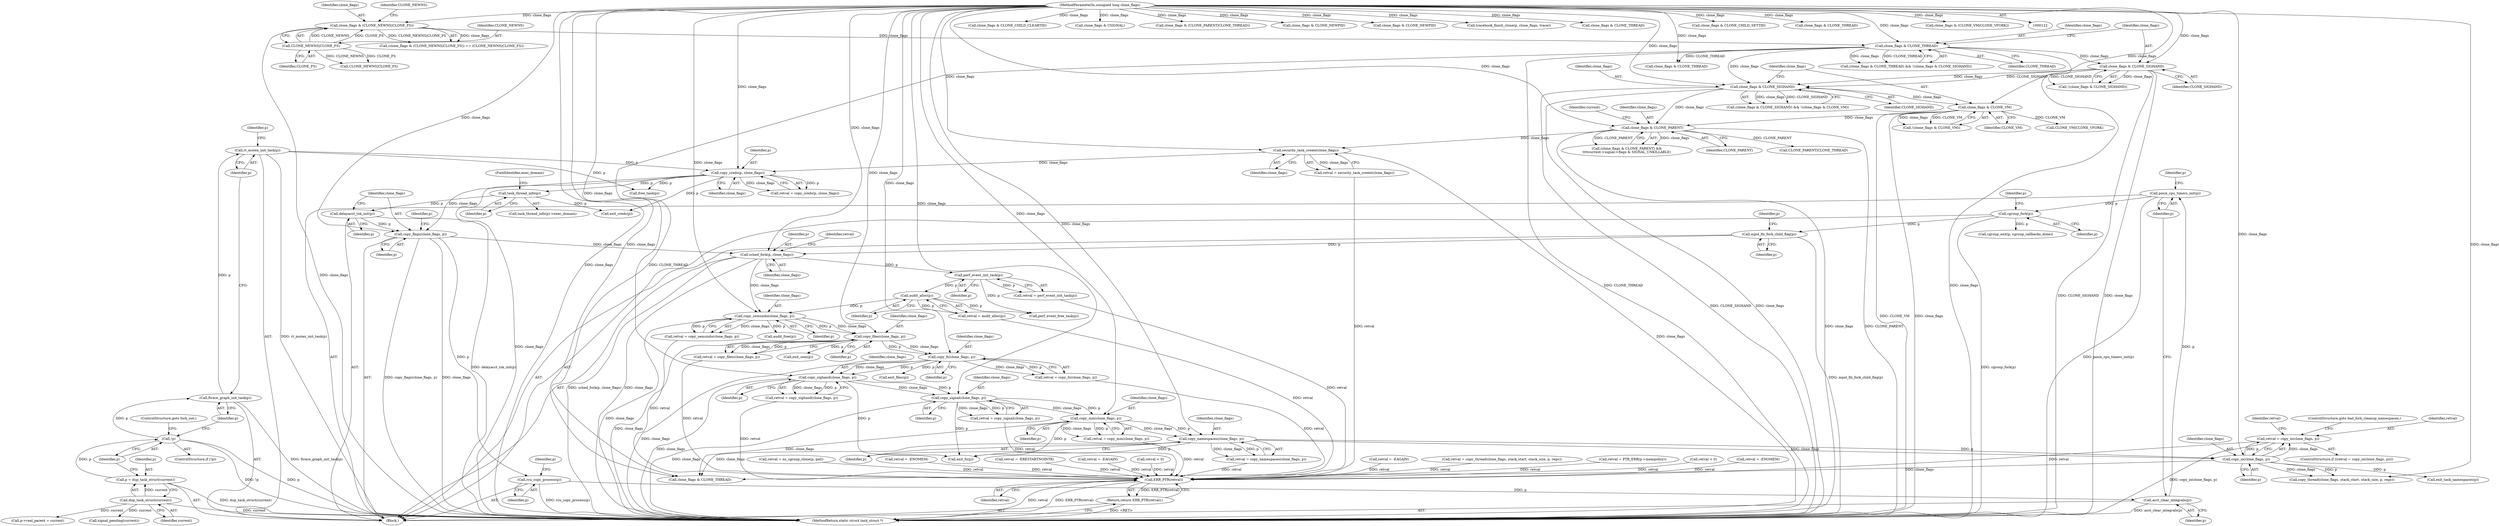 digraph "0_linux_b69f2292063d2caf37ca9aec7d63ded203701bf3_1@API" {
"1000609" [label="(Call,retval = copy_io(clone_flags, p))"];
"1000611" [label="(Call,copy_io(clone_flags, p))"];
"1000604" [label="(Call,copy_namespaces(clone_flags, p))"];
"1000597" [label="(Call,copy_mm(clone_flags, p))"];
"1000590" [label="(Call,copy_signal(clone_flags, p))"];
"1000583" [label="(Call,copy_sighand(clone_flags, p))"];
"1000576" [label="(Call,copy_fs(clone_flags, p))"];
"1000569" [label="(Call,copy_files(clone_flags, p))"];
"1000562" [label="(Call,copy_semundo(clone_flags, p))"];
"1000543" [label="(Call,sched_fork(p, clone_flags))"];
"1000446" [label="(Call,mpol_fix_fork_child_flag(p))"];
"1000418" [label="(Call,cgroup_fork(p))"];
"1000383" [label="(Call,posix_cpu_timers_init(p))"];
"1000381" [label="(Call,acct_clear_integrals(p))"];
"1000317" [label="(Call,rcu_copy_process(p))"];
"1000304" [label="(Call,copy_flags(clone_flags, p))"];
"1000270" [label="(Call,copy_creds(p, clone_flags))"];
"1000214" [label="(Call,rt_mutex_init_task(p))"];
"1000212" [label="(Call,ftrace_graph_init_task(p))"];
"1000209" [label="(Call,!p)"];
"1000204" [label="(Call,p = dup_task_struct(current))"];
"1000206" [label="(Call,dup_task_struct(current))"];
"1000195" [label="(Call,security_task_create(clone_flags))"];
"1000179" [label="(Call,clone_flags & CLONE_PARENT)"];
"1000166" [label="(Call,clone_flags & CLONE_SIGHAND)"];
"1000157" [label="(Call,clone_flags & CLONE_SIGHAND)"];
"1000153" [label="(Call,clone_flags & CLONE_THREAD)"];
"1000139" [label="(Call,clone_flags & (CLONE_NEWNS|CLONE_FS))"];
"1000123" [label="(MethodParameterIn,unsigned long clone_flags)"];
"1000141" [label="(Call,CLONE_NEWNS|CLONE_FS)"];
"1000170" [label="(Call,clone_flags & CLONE_VM)"];
"1000302" [label="(Call,delayacct_tsk_init(p))"];
"1000292" [label="(Call,task_thread_info(p))"];
"1000556" [label="(Call,audit_alloc(p))"];
"1000548" [label="(Call,perf_event_init_task(p))"];
"1001147" [label="(Call,ERR_PTR(retval))"];
"1001146" [label="(Return,return ERR_PTR(retval);)"];
"1001105" [label="(Call,exit_sem(p))"];
"1000204" [label="(Call,p = dup_task_struct(current))"];
"1000576" [label="(Call,copy_fs(clone_flags, p))"];
"1000226" [label="(Call,retval = -EAGAIN)"];
"1000544" [label="(Identifier,p)"];
"1000597" [label="(Call,copy_mm(clone_flags, p))"];
"1000722" [label="(Call,clone_flags & CLONE_CHILD_CLEARTID)"];
"1000166" [label="(Call,clone_flags & CLONE_SIGHAND)"];
"1000567" [label="(Call,retval = copy_files(clone_flags, p))"];
"1001146" [label="(Return,return ERR_PTR(retval);)"];
"1000604" [label="(Call,copy_namespaces(clone_flags, p))"];
"1000272" [label="(Identifier,clone_flags)"];
"1000547" [label="(Identifier,retval)"];
"1000609" [label="(Call,retval = copy_io(clone_flags, p))"];
"1000615" [label="(Call,retval = copy_thread(clone_flags, stack_start, stack_size, p, regs))"];
"1001149" [label="(MethodReturn,static struct task_struct *)"];
"1000302" [label="(Call,delayacct_tsk_init(p))"];
"1000548" [label="(Call,perf_event_init_task(p))"];
"1000213" [label="(Identifier,p)"];
"1000782" [label="(Call,clone_flags & CSIGNAL)"];
"1001147" [label="(Call,ERR_PTR(retval))"];
"1000139" [label="(Call,clone_flags & (CLONE_NEWNS|CLONE_FS))"];
"1000849" [label="(Call,clone_flags & (CLONE_PARENT|CLONE_THREAD))"];
"1000180" [label="(Identifier,clone_flags)"];
"1000450" [label="(Identifier,p)"];
"1001148" [label="(Identifier,retval)"];
"1000268" [label="(Call,retval = copy_creds(p, clone_flags))"];
"1000434" [label="(Call,retval = PTR_ERR(p->mempolicy))"];
"1000612" [label="(Identifier,clone_flags)"];
"1000973" [label="(Call,clone_flags & CLONE_NEWPID)"];
"1000172" [label="(Identifier,CLONE_VM)"];
"1000179" [label="(Call,clone_flags & CLONE_PARENT)"];
"1000181" [label="(Identifier,CLONE_PARENT)"];
"1000270" [label="(Call,copy_creds(p, clone_flags))"];
"1001140" [label="(Call,exit_creds(p))"];
"1000185" [label="(Identifier,current)"];
"1001102" [label="(Call,exit_files(p))"];
"1000751" [label="(Call,CLONE_VM|CLONE_VFORK)"];
"1000662" [label="(Call,retval < 0)"];
"1000165" [label="(Call,(clone_flags & CLONE_SIGHAND) && !(clone_flags & CLONE_VM))"];
"1000570" [label="(Identifier,clone_flags)"];
"1000560" [label="(Call,retval = copy_semundo(clone_flags, p))"];
"1000209" [label="(Call,!p)"];
"1000649" [label="(Call,clone_flags & CLONE_NEWPID)"];
"1000564" [label="(Identifier,p)"];
"1000592" [label="(Identifier,p)"];
"1000168" [label="(Identifier,CLONE_SIGHAND)"];
"1000123" [label="(MethodParameterIn,unsigned long clone_flags)"];
"1000152" [label="(Call,(clone_flags & CLONE_THREAD) && !(clone_flags & CLONE_SIGHAND))"];
"1000632" [label="(Call,retval = -ENOMEM)"];
"1000381" [label="(Call,acct_clear_integrals(p))"];
"1000212" [label="(Call,ftrace_graph_init_task(p))"];
"1000159" [label="(Identifier,CLONE_SIGHAND)"];
"1000140" [label="(Identifier,clone_flags)"];
"1000699" [label="(Call,retval = ns_cgroup_clone(p, pid))"];
"1000595" [label="(Call,retval = copy_mm(clone_flags, p))"];
"1000418" [label="(Call,cgroup_fork(p))"];
"1000138" [label="(Call,(clone_flags & (CLONE_NEWNS|CLONE_FS)) == (CLONE_NEWNS|CLONE_FS))"];
"1000157" [label="(Call,clone_flags & CLONE_SIGHAND)"];
"1000554" [label="(Call,retval = audit_alloc(p))"];
"1000419" [label="(Identifier,p)"];
"1000144" [label="(Call,CLONE_NEWNS|CLONE_FS)"];
"1000588" [label="(Call,retval = copy_signal(clone_flags, p))"];
"1001111" [label="(Call,perf_event_free_task(p))"];
"1000577" [label="(Identifier,clone_flags)"];
"1000571" [label="(Identifier,p)"];
"1000964" [label="(Call,tracehook_finish_clone(p, clone_flags, trace))"];
"1000382" [label="(Identifier,p)"];
"1000384" [label="(Identifier,p)"];
"1000387" [label="(Identifier,p)"];
"1000306" [label="(Identifier,p)"];
"1000446" [label="(Call,mpol_fix_fork_child_flag(p))"];
"1000153" [label="(Call,clone_flags & CLONE_THREAD)"];
"1000303" [label="(Identifier,p)"];
"1000543" [label="(Call,sched_fork(p, clone_flags))"];
"1001072" [label="(Call,exit_task_namespaces(p))"];
"1000154" [label="(Identifier,clone_flags)"];
"1000892" [label="(Call,signal_pending(current))"];
"1000305" [label="(Identifier,clone_flags)"];
"1000549" [label="(Identifier,p)"];
"1000169" [label="(Call,!(clone_flags & CLONE_VM))"];
"1000143" [label="(Identifier,CLONE_FS)"];
"1000613" [label="(Identifier,p)"];
"1000585" [label="(Identifier,p)"];
"1000777" [label="(Call,clone_flags & CLONE_THREAD)"];
"1000291" [label="(Call,task_thread_info(p)->exec_domain)"];
"1000141" [label="(Call,CLONE_NEWNS|CLONE_FS)"];
"1000200" [label="(Call,retval = -ENOMEM)"];
"1000383" [label="(Call,posix_cpu_timers_init(p))"];
"1000195" [label="(Call,security_task_create(clone_flags))"];
"1000583" [label="(Call,copy_sighand(clone_flags, p))"];
"1000155" [label="(Identifier,CLONE_THREAD)"];
"1000569" [label="(Call,copy_files(clone_flags, p))"];
"1000557" [label="(Identifier,p)"];
"1000447" [label="(Identifier,p)"];
"1000292" [label="(Call,task_thread_info(p))"];
"1000142" [label="(Identifier,CLONE_NEWNS)"];
"1000606" [label="(Identifier,p)"];
"1000211" [label="(ControlStructure,goto fork_out;)"];
"1000318" [label="(Identifier,p)"];
"1000614" [label="(ControlStructure,goto bad_fork_cleanup_namespaces;)"];
"1000170" [label="(Call,clone_flags & CLONE_VM)"];
"1000546" [label="(Call,retval = perf_event_init_task(p))"];
"1000158" [label="(Identifier,clone_flags)"];
"1000196" [label="(Identifier,clone_flags)"];
"1000271" [label="(Identifier,p)"];
"1001099" [label="(Call,exit_fs(p))"];
"1000293" [label="(Identifier,p)"];
"1000545" [label="(Identifier,clone_flags)"];
"1000304" [label="(Call,copy_flags(clone_flags, p))"];
"1001086" [label="(Call,clone_flags & CLONE_THREAD)"];
"1000617" [label="(Call,copy_thread(clone_flags, stack_start, stack_size, p, regs))"];
"1000574" [label="(Call,retval = copy_fs(clone_flags, p))"];
"1001108" [label="(Call,audit_free(p))"];
"1000562" [label="(Call,copy_semundo(clone_flags, p))"];
"1000602" [label="(Call,retval = copy_namespaces(clone_flags, p))"];
"1000563" [label="(Identifier,clone_flags)"];
"1000193" [label="(Call,retval = security_task_create(clone_flags))"];
"1000591" [label="(Identifier,clone_flags)"];
"1000590" [label="(Call,copy_signal(clone_flags, p))"];
"1000207" [label="(Identifier,current)"];
"1000605" [label="(Identifier,clone_flags)"];
"1000294" [label="(FieldIdentifier,exec_domain)"];
"1000610" [label="(Identifier,retval)"];
"1000156" [label="(Call,!(clone_flags & CLONE_SIGHAND))"];
"1000599" [label="(Identifier,p)"];
"1000598" [label="(Identifier,clone_flags)"];
"1000321" [label="(Identifier,p)"];
"1000584" [label="(Identifier,clone_flags)"];
"1000608" [label="(ControlStructure,if ((retval = copy_io(clone_flags, p))))"];
"1000210" [label="(Identifier,p)"];
"1000581" [label="(Call,retval = copy_sighand(clone_flags, p))"];
"1000905" [label="(Call,retval = -ERESTARTNOINTR)"];
"1001143" [label="(Call,free_task(p))"];
"1000712" [label="(Call,clone_flags & CLONE_CHILD_SETTID)"];
"1000851" [label="(Call,CLONE_PARENT|CLONE_THREAD)"];
"1000578" [label="(Identifier,p)"];
"1000911" [label="(Call,clone_flags & CLONE_THREAD)"];
"1000219" [label="(Identifier,p)"];
"1000145" [label="(Identifier,CLONE_NEWNS)"];
"1000871" [label="(Call,p->real_parent = current)"];
"1000171" [label="(Identifier,clone_flags)"];
"1000214" [label="(Call,rt_mutex_init_task(p))"];
"1000178" [label="(Call,(clone_flags & CLONE_PARENT) &&\n\t\t\t\tcurrent->signal->flags & SIGNAL_UNKILLABLE)"];
"1000130" [label="(Block,)"];
"1000205" [label="(Identifier,p)"];
"1000680" [label="(Call,clone_flags & CLONE_THREAD)"];
"1000611" [label="(Call,copy_io(clone_flags, p))"];
"1000616" [label="(Identifier,retval)"];
"1000749" [label="(Call,clone_flags & (CLONE_VM|CLONE_VFORK))"];
"1000215" [label="(Identifier,p)"];
"1000206" [label="(Call,dup_task_struct(current))"];
"1001118" [label="(Call,cgroup_exit(p, cgroup_callbacks_done))"];
"1000556" [label="(Call,audit_alloc(p))"];
"1000317" [label="(Call,rcu_copy_process(p))"];
"1000422" [label="(Identifier,p)"];
"1000208" [label="(ControlStructure,if (!p))"];
"1000278" [label="(Call,retval = -EAGAIN)"];
"1000167" [label="(Identifier,clone_flags)"];
"1000274" [label="(Call,retval < 0)"];
"1000310" [label="(Identifier,p)"];
"1000609" -> "1000608"  [label="AST: "];
"1000609" -> "1000611"  [label="CFG: "];
"1000610" -> "1000609"  [label="AST: "];
"1000611" -> "1000609"  [label="AST: "];
"1000614" -> "1000609"  [label="CFG: "];
"1000616" -> "1000609"  [label="CFG: "];
"1000609" -> "1001149"  [label="DDG: copy_io(clone_flags, p)"];
"1000611" -> "1000609"  [label="DDG: clone_flags"];
"1000611" -> "1000609"  [label="DDG: p"];
"1000609" -> "1001147"  [label="DDG: retval"];
"1000611" -> "1000613"  [label="CFG: "];
"1000612" -> "1000611"  [label="AST: "];
"1000613" -> "1000611"  [label="AST: "];
"1000604" -> "1000611"  [label="DDG: clone_flags"];
"1000604" -> "1000611"  [label="DDG: p"];
"1000123" -> "1000611"  [label="DDG: clone_flags"];
"1000611" -> "1000617"  [label="DDG: clone_flags"];
"1000611" -> "1000617"  [label="DDG: p"];
"1000611" -> "1001072"  [label="DDG: p"];
"1000611" -> "1001086"  [label="DDG: clone_flags"];
"1000604" -> "1000602"  [label="AST: "];
"1000604" -> "1000606"  [label="CFG: "];
"1000605" -> "1000604"  [label="AST: "];
"1000606" -> "1000604"  [label="AST: "];
"1000602" -> "1000604"  [label="CFG: "];
"1000604" -> "1000602"  [label="DDG: clone_flags"];
"1000604" -> "1000602"  [label="DDG: p"];
"1000597" -> "1000604"  [label="DDG: clone_flags"];
"1000597" -> "1000604"  [label="DDG: p"];
"1000123" -> "1000604"  [label="DDG: clone_flags"];
"1000604" -> "1001086"  [label="DDG: clone_flags"];
"1000604" -> "1001099"  [label="DDG: p"];
"1000597" -> "1000595"  [label="AST: "];
"1000597" -> "1000599"  [label="CFG: "];
"1000598" -> "1000597"  [label="AST: "];
"1000599" -> "1000597"  [label="AST: "];
"1000595" -> "1000597"  [label="CFG: "];
"1000597" -> "1000595"  [label="DDG: clone_flags"];
"1000597" -> "1000595"  [label="DDG: p"];
"1000590" -> "1000597"  [label="DDG: clone_flags"];
"1000590" -> "1000597"  [label="DDG: p"];
"1000123" -> "1000597"  [label="DDG: clone_flags"];
"1000597" -> "1001086"  [label="DDG: clone_flags"];
"1000597" -> "1001099"  [label="DDG: p"];
"1000590" -> "1000588"  [label="AST: "];
"1000590" -> "1000592"  [label="CFG: "];
"1000591" -> "1000590"  [label="AST: "];
"1000592" -> "1000590"  [label="AST: "];
"1000588" -> "1000590"  [label="CFG: "];
"1000590" -> "1001149"  [label="DDG: clone_flags"];
"1000590" -> "1000588"  [label="DDG: clone_flags"];
"1000590" -> "1000588"  [label="DDG: p"];
"1000583" -> "1000590"  [label="DDG: clone_flags"];
"1000583" -> "1000590"  [label="DDG: p"];
"1000123" -> "1000590"  [label="DDG: clone_flags"];
"1000590" -> "1001099"  [label="DDG: p"];
"1000583" -> "1000581"  [label="AST: "];
"1000583" -> "1000585"  [label="CFG: "];
"1000584" -> "1000583"  [label="AST: "];
"1000585" -> "1000583"  [label="AST: "];
"1000581" -> "1000583"  [label="CFG: "];
"1000583" -> "1001149"  [label="DDG: clone_flags"];
"1000583" -> "1000581"  [label="DDG: clone_flags"];
"1000583" -> "1000581"  [label="DDG: p"];
"1000576" -> "1000583"  [label="DDG: clone_flags"];
"1000576" -> "1000583"  [label="DDG: p"];
"1000123" -> "1000583"  [label="DDG: clone_flags"];
"1000583" -> "1001099"  [label="DDG: p"];
"1000576" -> "1000574"  [label="AST: "];
"1000576" -> "1000578"  [label="CFG: "];
"1000577" -> "1000576"  [label="AST: "];
"1000578" -> "1000576"  [label="AST: "];
"1000574" -> "1000576"  [label="CFG: "];
"1000576" -> "1001149"  [label="DDG: clone_flags"];
"1000576" -> "1000574"  [label="DDG: clone_flags"];
"1000576" -> "1000574"  [label="DDG: p"];
"1000569" -> "1000576"  [label="DDG: clone_flags"];
"1000569" -> "1000576"  [label="DDG: p"];
"1000123" -> "1000576"  [label="DDG: clone_flags"];
"1000576" -> "1001102"  [label="DDG: p"];
"1000569" -> "1000567"  [label="AST: "];
"1000569" -> "1000571"  [label="CFG: "];
"1000570" -> "1000569"  [label="AST: "];
"1000571" -> "1000569"  [label="AST: "];
"1000567" -> "1000569"  [label="CFG: "];
"1000569" -> "1001149"  [label="DDG: clone_flags"];
"1000569" -> "1000567"  [label="DDG: clone_flags"];
"1000569" -> "1000567"  [label="DDG: p"];
"1000562" -> "1000569"  [label="DDG: clone_flags"];
"1000562" -> "1000569"  [label="DDG: p"];
"1000123" -> "1000569"  [label="DDG: clone_flags"];
"1000569" -> "1001105"  [label="DDG: p"];
"1000562" -> "1000560"  [label="AST: "];
"1000562" -> "1000564"  [label="CFG: "];
"1000563" -> "1000562"  [label="AST: "];
"1000564" -> "1000562"  [label="AST: "];
"1000560" -> "1000562"  [label="CFG: "];
"1000562" -> "1001149"  [label="DDG: clone_flags"];
"1000562" -> "1000560"  [label="DDG: clone_flags"];
"1000562" -> "1000560"  [label="DDG: p"];
"1000543" -> "1000562"  [label="DDG: clone_flags"];
"1000123" -> "1000562"  [label="DDG: clone_flags"];
"1000556" -> "1000562"  [label="DDG: p"];
"1000562" -> "1001108"  [label="DDG: p"];
"1000543" -> "1000130"  [label="AST: "];
"1000543" -> "1000545"  [label="CFG: "];
"1000544" -> "1000543"  [label="AST: "];
"1000545" -> "1000543"  [label="AST: "];
"1000547" -> "1000543"  [label="CFG: "];
"1000543" -> "1001149"  [label="DDG: sched_fork(p, clone_flags)"];
"1000543" -> "1001149"  [label="DDG: clone_flags"];
"1000446" -> "1000543"  [label="DDG: p"];
"1000304" -> "1000543"  [label="DDG: clone_flags"];
"1000123" -> "1000543"  [label="DDG: clone_flags"];
"1000543" -> "1000548"  [label="DDG: p"];
"1000446" -> "1000130"  [label="AST: "];
"1000446" -> "1000447"  [label="CFG: "];
"1000447" -> "1000446"  [label="AST: "];
"1000450" -> "1000446"  [label="CFG: "];
"1000446" -> "1001149"  [label="DDG: mpol_fix_fork_child_flag(p)"];
"1000418" -> "1000446"  [label="DDG: p"];
"1000418" -> "1000130"  [label="AST: "];
"1000418" -> "1000419"  [label="CFG: "];
"1000419" -> "1000418"  [label="AST: "];
"1000422" -> "1000418"  [label="CFG: "];
"1000418" -> "1001149"  [label="DDG: cgroup_fork(p)"];
"1000383" -> "1000418"  [label="DDG: p"];
"1000418" -> "1001118"  [label="DDG: p"];
"1000383" -> "1000130"  [label="AST: "];
"1000383" -> "1000384"  [label="CFG: "];
"1000384" -> "1000383"  [label="AST: "];
"1000387" -> "1000383"  [label="CFG: "];
"1000383" -> "1001149"  [label="DDG: posix_cpu_timers_init(p)"];
"1000381" -> "1000383"  [label="DDG: p"];
"1000381" -> "1000130"  [label="AST: "];
"1000381" -> "1000382"  [label="CFG: "];
"1000382" -> "1000381"  [label="AST: "];
"1000384" -> "1000381"  [label="CFG: "];
"1000381" -> "1001149"  [label="DDG: acct_clear_integrals(p)"];
"1000317" -> "1000381"  [label="DDG: p"];
"1000317" -> "1000130"  [label="AST: "];
"1000317" -> "1000318"  [label="CFG: "];
"1000318" -> "1000317"  [label="AST: "];
"1000321" -> "1000317"  [label="CFG: "];
"1000317" -> "1001149"  [label="DDG: rcu_copy_process(p)"];
"1000304" -> "1000317"  [label="DDG: p"];
"1000304" -> "1000130"  [label="AST: "];
"1000304" -> "1000306"  [label="CFG: "];
"1000305" -> "1000304"  [label="AST: "];
"1000306" -> "1000304"  [label="AST: "];
"1000310" -> "1000304"  [label="CFG: "];
"1000304" -> "1001149"  [label="DDG: copy_flags(clone_flags, p)"];
"1000304" -> "1001149"  [label="DDG: clone_flags"];
"1000270" -> "1000304"  [label="DDG: clone_flags"];
"1000123" -> "1000304"  [label="DDG: clone_flags"];
"1000302" -> "1000304"  [label="DDG: p"];
"1000270" -> "1000268"  [label="AST: "];
"1000270" -> "1000272"  [label="CFG: "];
"1000271" -> "1000270"  [label="AST: "];
"1000272" -> "1000270"  [label="AST: "];
"1000268" -> "1000270"  [label="CFG: "];
"1000270" -> "1001149"  [label="DDG: clone_flags"];
"1000270" -> "1000268"  [label="DDG: p"];
"1000270" -> "1000268"  [label="DDG: clone_flags"];
"1000214" -> "1000270"  [label="DDG: p"];
"1000195" -> "1000270"  [label="DDG: clone_flags"];
"1000123" -> "1000270"  [label="DDG: clone_flags"];
"1000270" -> "1000292"  [label="DDG: p"];
"1000270" -> "1001140"  [label="DDG: p"];
"1000270" -> "1001143"  [label="DDG: p"];
"1000214" -> "1000130"  [label="AST: "];
"1000214" -> "1000215"  [label="CFG: "];
"1000215" -> "1000214"  [label="AST: "];
"1000219" -> "1000214"  [label="CFG: "];
"1000214" -> "1001149"  [label="DDG: rt_mutex_init_task(p)"];
"1000212" -> "1000214"  [label="DDG: p"];
"1000214" -> "1001143"  [label="DDG: p"];
"1000212" -> "1000130"  [label="AST: "];
"1000212" -> "1000213"  [label="CFG: "];
"1000213" -> "1000212"  [label="AST: "];
"1000215" -> "1000212"  [label="CFG: "];
"1000212" -> "1001149"  [label="DDG: ftrace_graph_init_task(p)"];
"1000209" -> "1000212"  [label="DDG: p"];
"1000209" -> "1000208"  [label="AST: "];
"1000209" -> "1000210"  [label="CFG: "];
"1000210" -> "1000209"  [label="AST: "];
"1000211" -> "1000209"  [label="CFG: "];
"1000213" -> "1000209"  [label="CFG: "];
"1000209" -> "1001149"  [label="DDG: !p"];
"1000209" -> "1001149"  [label="DDG: p"];
"1000204" -> "1000209"  [label="DDG: p"];
"1000204" -> "1000130"  [label="AST: "];
"1000204" -> "1000206"  [label="CFG: "];
"1000205" -> "1000204"  [label="AST: "];
"1000206" -> "1000204"  [label="AST: "];
"1000210" -> "1000204"  [label="CFG: "];
"1000204" -> "1001149"  [label="DDG: dup_task_struct(current)"];
"1000206" -> "1000204"  [label="DDG: current"];
"1000206" -> "1000207"  [label="CFG: "];
"1000207" -> "1000206"  [label="AST: "];
"1000206" -> "1001149"  [label="DDG: current"];
"1000206" -> "1000871"  [label="DDG: current"];
"1000206" -> "1000892"  [label="DDG: current"];
"1000195" -> "1000193"  [label="AST: "];
"1000195" -> "1000196"  [label="CFG: "];
"1000196" -> "1000195"  [label="AST: "];
"1000193" -> "1000195"  [label="CFG: "];
"1000195" -> "1001149"  [label="DDG: clone_flags"];
"1000195" -> "1000193"  [label="DDG: clone_flags"];
"1000179" -> "1000195"  [label="DDG: clone_flags"];
"1000123" -> "1000195"  [label="DDG: clone_flags"];
"1000179" -> "1000178"  [label="AST: "];
"1000179" -> "1000181"  [label="CFG: "];
"1000180" -> "1000179"  [label="AST: "];
"1000181" -> "1000179"  [label="AST: "];
"1000185" -> "1000179"  [label="CFG: "];
"1000178" -> "1000179"  [label="CFG: "];
"1000179" -> "1001149"  [label="DDG: CLONE_PARENT"];
"1000179" -> "1001149"  [label="DDG: clone_flags"];
"1000179" -> "1000178"  [label="DDG: clone_flags"];
"1000179" -> "1000178"  [label="DDG: CLONE_PARENT"];
"1000166" -> "1000179"  [label="DDG: clone_flags"];
"1000170" -> "1000179"  [label="DDG: clone_flags"];
"1000123" -> "1000179"  [label="DDG: clone_flags"];
"1000179" -> "1000851"  [label="DDG: CLONE_PARENT"];
"1000166" -> "1000165"  [label="AST: "];
"1000166" -> "1000168"  [label="CFG: "];
"1000167" -> "1000166"  [label="AST: "];
"1000168" -> "1000166"  [label="AST: "];
"1000171" -> "1000166"  [label="CFG: "];
"1000165" -> "1000166"  [label="CFG: "];
"1000166" -> "1001149"  [label="DDG: CLONE_SIGHAND"];
"1000166" -> "1001149"  [label="DDG: clone_flags"];
"1000166" -> "1000165"  [label="DDG: clone_flags"];
"1000166" -> "1000165"  [label="DDG: CLONE_SIGHAND"];
"1000157" -> "1000166"  [label="DDG: clone_flags"];
"1000157" -> "1000166"  [label="DDG: CLONE_SIGHAND"];
"1000153" -> "1000166"  [label="DDG: clone_flags"];
"1000123" -> "1000166"  [label="DDG: clone_flags"];
"1000166" -> "1000170"  [label="DDG: clone_flags"];
"1000157" -> "1000156"  [label="AST: "];
"1000157" -> "1000159"  [label="CFG: "];
"1000158" -> "1000157"  [label="AST: "];
"1000159" -> "1000157"  [label="AST: "];
"1000156" -> "1000157"  [label="CFG: "];
"1000157" -> "1001149"  [label="DDG: CLONE_SIGHAND"];
"1000157" -> "1001149"  [label="DDG: clone_flags"];
"1000157" -> "1000156"  [label="DDG: clone_flags"];
"1000157" -> "1000156"  [label="DDG: CLONE_SIGHAND"];
"1000153" -> "1000157"  [label="DDG: clone_flags"];
"1000123" -> "1000157"  [label="DDG: clone_flags"];
"1000153" -> "1000152"  [label="AST: "];
"1000153" -> "1000155"  [label="CFG: "];
"1000154" -> "1000153"  [label="AST: "];
"1000155" -> "1000153"  [label="AST: "];
"1000158" -> "1000153"  [label="CFG: "];
"1000152" -> "1000153"  [label="CFG: "];
"1000153" -> "1001149"  [label="DDG: CLONE_THREAD"];
"1000153" -> "1001149"  [label="DDG: clone_flags"];
"1000153" -> "1000152"  [label="DDG: clone_flags"];
"1000153" -> "1000152"  [label="DDG: CLONE_THREAD"];
"1000139" -> "1000153"  [label="DDG: clone_flags"];
"1000123" -> "1000153"  [label="DDG: clone_flags"];
"1000153" -> "1000680"  [label="DDG: CLONE_THREAD"];
"1000153" -> "1001086"  [label="DDG: CLONE_THREAD"];
"1000139" -> "1000138"  [label="AST: "];
"1000139" -> "1000141"  [label="CFG: "];
"1000140" -> "1000139"  [label="AST: "];
"1000141" -> "1000139"  [label="AST: "];
"1000145" -> "1000139"  [label="CFG: "];
"1000139" -> "1001149"  [label="DDG: clone_flags"];
"1000139" -> "1000138"  [label="DDG: clone_flags"];
"1000139" -> "1000138"  [label="DDG: CLONE_NEWNS|CLONE_FS"];
"1000123" -> "1000139"  [label="DDG: clone_flags"];
"1000141" -> "1000139"  [label="DDG: CLONE_NEWNS"];
"1000141" -> "1000139"  [label="DDG: CLONE_FS"];
"1000123" -> "1000122"  [label="AST: "];
"1000123" -> "1001149"  [label="DDG: clone_flags"];
"1000123" -> "1000170"  [label="DDG: clone_flags"];
"1000123" -> "1000617"  [label="DDG: clone_flags"];
"1000123" -> "1000649"  [label="DDG: clone_flags"];
"1000123" -> "1000680"  [label="DDG: clone_flags"];
"1000123" -> "1000712"  [label="DDG: clone_flags"];
"1000123" -> "1000722"  [label="DDG: clone_flags"];
"1000123" -> "1000749"  [label="DDG: clone_flags"];
"1000123" -> "1000777"  [label="DDG: clone_flags"];
"1000123" -> "1000782"  [label="DDG: clone_flags"];
"1000123" -> "1000849"  [label="DDG: clone_flags"];
"1000123" -> "1000911"  [label="DDG: clone_flags"];
"1000123" -> "1000964"  [label="DDG: clone_flags"];
"1000123" -> "1000973"  [label="DDG: clone_flags"];
"1000123" -> "1001086"  [label="DDG: clone_flags"];
"1000141" -> "1000143"  [label="CFG: "];
"1000142" -> "1000141"  [label="AST: "];
"1000143" -> "1000141"  [label="AST: "];
"1000141" -> "1000144"  [label="DDG: CLONE_NEWNS"];
"1000141" -> "1000144"  [label="DDG: CLONE_FS"];
"1000170" -> "1000169"  [label="AST: "];
"1000170" -> "1000172"  [label="CFG: "];
"1000171" -> "1000170"  [label="AST: "];
"1000172" -> "1000170"  [label="AST: "];
"1000169" -> "1000170"  [label="CFG: "];
"1000170" -> "1001149"  [label="DDG: CLONE_VM"];
"1000170" -> "1001149"  [label="DDG: clone_flags"];
"1000170" -> "1000169"  [label="DDG: clone_flags"];
"1000170" -> "1000169"  [label="DDG: CLONE_VM"];
"1000170" -> "1000751"  [label="DDG: CLONE_VM"];
"1000302" -> "1000130"  [label="AST: "];
"1000302" -> "1000303"  [label="CFG: "];
"1000303" -> "1000302"  [label="AST: "];
"1000305" -> "1000302"  [label="CFG: "];
"1000302" -> "1001149"  [label="DDG: delayacct_tsk_init(p)"];
"1000292" -> "1000302"  [label="DDG: p"];
"1000292" -> "1000291"  [label="AST: "];
"1000292" -> "1000293"  [label="CFG: "];
"1000293" -> "1000292"  [label="AST: "];
"1000294" -> "1000292"  [label="CFG: "];
"1000292" -> "1001140"  [label="DDG: p"];
"1000556" -> "1000554"  [label="AST: "];
"1000556" -> "1000557"  [label="CFG: "];
"1000557" -> "1000556"  [label="AST: "];
"1000554" -> "1000556"  [label="CFG: "];
"1000556" -> "1000554"  [label="DDG: p"];
"1000548" -> "1000556"  [label="DDG: p"];
"1000556" -> "1001111"  [label="DDG: p"];
"1000548" -> "1000546"  [label="AST: "];
"1000548" -> "1000549"  [label="CFG: "];
"1000549" -> "1000548"  [label="AST: "];
"1000546" -> "1000548"  [label="CFG: "];
"1000548" -> "1000546"  [label="DDG: p"];
"1000548" -> "1001111"  [label="DDG: p"];
"1001147" -> "1001146"  [label="AST: "];
"1001147" -> "1001148"  [label="CFG: "];
"1001148" -> "1001147"  [label="AST: "];
"1001146" -> "1001147"  [label="CFG: "];
"1001147" -> "1001149"  [label="DDG: retval"];
"1001147" -> "1001149"  [label="DDG: ERR_PTR(retval)"];
"1001147" -> "1001146"  [label="DDG: ERR_PTR(retval)"];
"1000574" -> "1001147"  [label="DDG: retval"];
"1000699" -> "1001147"  [label="DDG: retval"];
"1000905" -> "1001147"  [label="DDG: retval"];
"1000632" -> "1001147"  [label="DDG: retval"];
"1000581" -> "1001147"  [label="DDG: retval"];
"1000434" -> "1001147"  [label="DDG: retval"];
"1000546" -> "1001147"  [label="DDG: retval"];
"1000602" -> "1001147"  [label="DDG: retval"];
"1000278" -> "1001147"  [label="DDG: retval"];
"1000560" -> "1001147"  [label="DDG: retval"];
"1000588" -> "1001147"  [label="DDG: retval"];
"1000193" -> "1001147"  [label="DDG: retval"];
"1000200" -> "1001147"  [label="DDG: retval"];
"1000226" -> "1001147"  [label="DDG: retval"];
"1000662" -> "1001147"  [label="DDG: retval"];
"1000274" -> "1001147"  [label="DDG: retval"];
"1000567" -> "1001147"  [label="DDG: retval"];
"1000615" -> "1001147"  [label="DDG: retval"];
"1000554" -> "1001147"  [label="DDG: retval"];
"1000595" -> "1001147"  [label="DDG: retval"];
"1001146" -> "1000130"  [label="AST: "];
"1001149" -> "1001146"  [label="CFG: "];
"1001146" -> "1001149"  [label="DDG: <RET>"];
}
